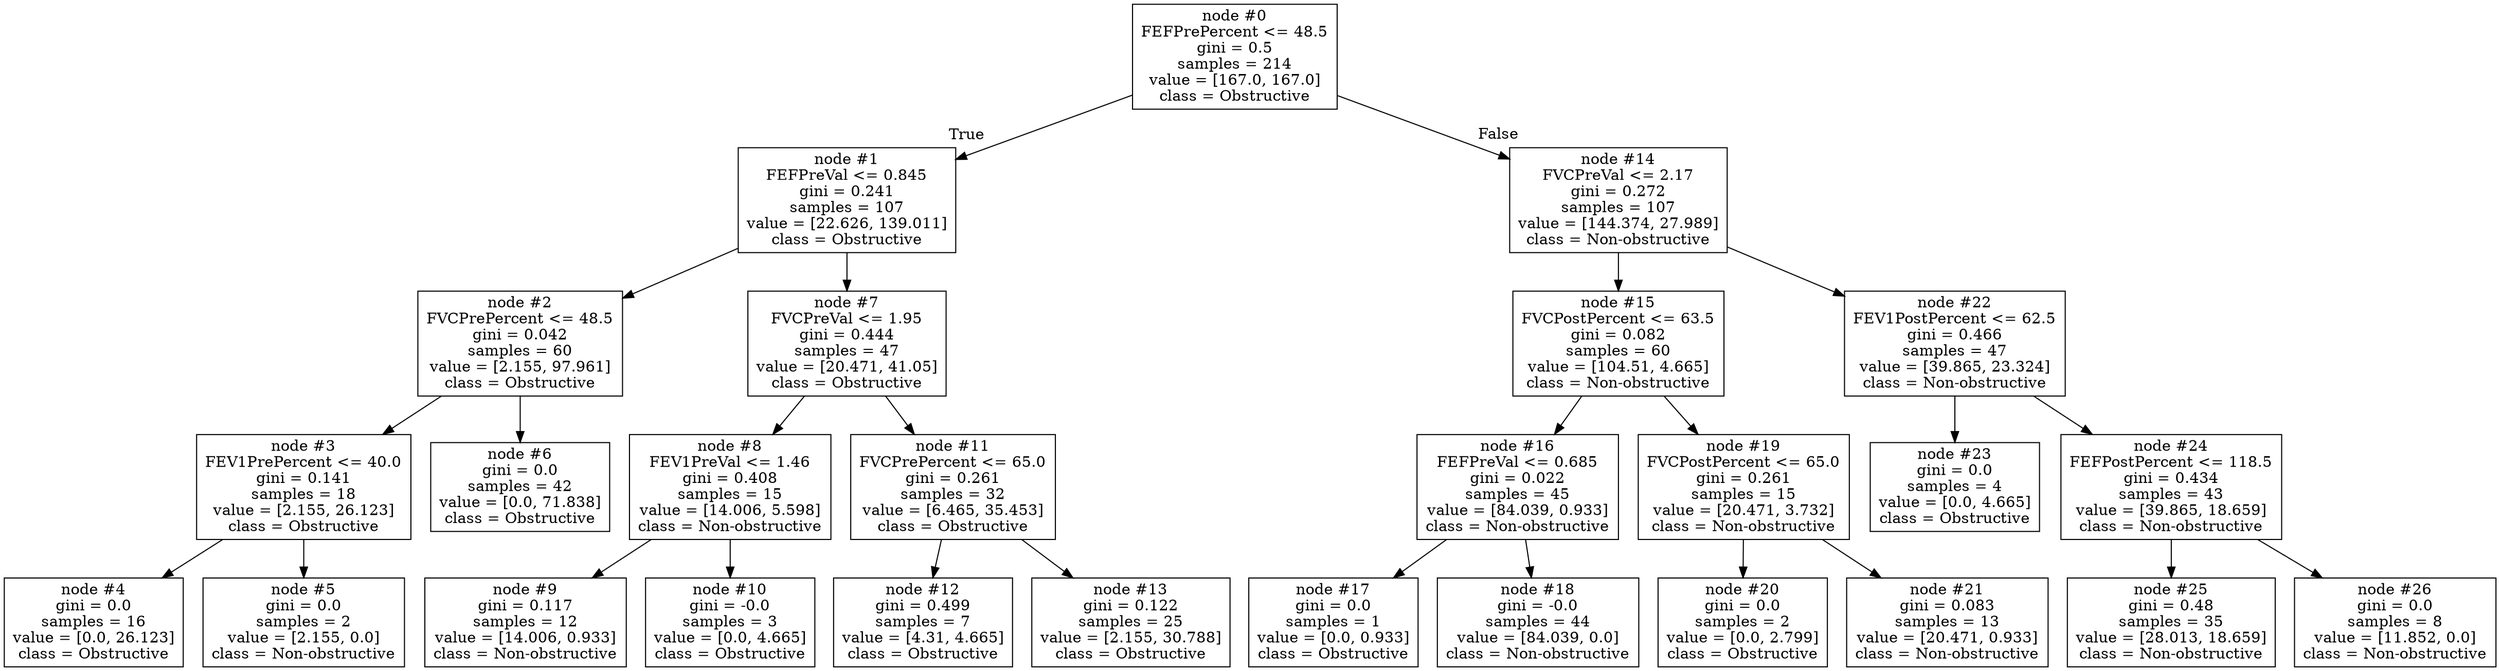 digraph Tree {
node [shape=box] ;
0 [label="node #0\nFEFPrePercent <= 48.5\ngini = 0.5\nsamples = 214\nvalue = [167.0, 167.0]\nclass = Obstructive"] ;
1 [label="node #1\nFEFPreVal <= 0.845\ngini = 0.241\nsamples = 107\nvalue = [22.626, 139.011]\nclass = Obstructive"] ;
0 -> 1 [labeldistance=2.5, labelangle=45, headlabel="True"] ;
2 [label="node #2\nFVCPrePercent <= 48.5\ngini = 0.042\nsamples = 60\nvalue = [2.155, 97.961]\nclass = Obstructive"] ;
1 -> 2 ;
3 [label="node #3\nFEV1PrePercent <= 40.0\ngini = 0.141\nsamples = 18\nvalue = [2.155, 26.123]\nclass = Obstructive"] ;
2 -> 3 ;
4 [label="node #4\ngini = 0.0\nsamples = 16\nvalue = [0.0, 26.123]\nclass = Obstructive"] ;
3 -> 4 ;
5 [label="node #5\ngini = 0.0\nsamples = 2\nvalue = [2.155, 0.0]\nclass = Non-obstructive"] ;
3 -> 5 ;
6 [label="node #6\ngini = 0.0\nsamples = 42\nvalue = [0.0, 71.838]\nclass = Obstructive"] ;
2 -> 6 ;
7 [label="node #7\nFVCPreVal <= 1.95\ngini = 0.444\nsamples = 47\nvalue = [20.471, 41.05]\nclass = Obstructive"] ;
1 -> 7 ;
8 [label="node #8\nFEV1PreVal <= 1.46\ngini = 0.408\nsamples = 15\nvalue = [14.006, 5.598]\nclass = Non-obstructive"] ;
7 -> 8 ;
9 [label="node #9\ngini = 0.117\nsamples = 12\nvalue = [14.006, 0.933]\nclass = Non-obstructive"] ;
8 -> 9 ;
10 [label="node #10\ngini = -0.0\nsamples = 3\nvalue = [0.0, 4.665]\nclass = Obstructive"] ;
8 -> 10 ;
11 [label="node #11\nFVCPrePercent <= 65.0\ngini = 0.261\nsamples = 32\nvalue = [6.465, 35.453]\nclass = Obstructive"] ;
7 -> 11 ;
12 [label="node #12\ngini = 0.499\nsamples = 7\nvalue = [4.31, 4.665]\nclass = Obstructive"] ;
11 -> 12 ;
13 [label="node #13\ngini = 0.122\nsamples = 25\nvalue = [2.155, 30.788]\nclass = Obstructive"] ;
11 -> 13 ;
14 [label="node #14\nFVCPreVal <= 2.17\ngini = 0.272\nsamples = 107\nvalue = [144.374, 27.989]\nclass = Non-obstructive"] ;
0 -> 14 [labeldistance=2.5, labelangle=-45, headlabel="False"] ;
15 [label="node #15\nFVCPostPercent <= 63.5\ngini = 0.082\nsamples = 60\nvalue = [104.51, 4.665]\nclass = Non-obstructive"] ;
14 -> 15 ;
16 [label="node #16\nFEFPreVal <= 0.685\ngini = 0.022\nsamples = 45\nvalue = [84.039, 0.933]\nclass = Non-obstructive"] ;
15 -> 16 ;
17 [label="node #17\ngini = 0.0\nsamples = 1\nvalue = [0.0, 0.933]\nclass = Obstructive"] ;
16 -> 17 ;
18 [label="node #18\ngini = -0.0\nsamples = 44\nvalue = [84.039, 0.0]\nclass = Non-obstructive"] ;
16 -> 18 ;
19 [label="node #19\nFVCPostPercent <= 65.0\ngini = 0.261\nsamples = 15\nvalue = [20.471, 3.732]\nclass = Non-obstructive"] ;
15 -> 19 ;
20 [label="node #20\ngini = 0.0\nsamples = 2\nvalue = [0.0, 2.799]\nclass = Obstructive"] ;
19 -> 20 ;
21 [label="node #21\ngini = 0.083\nsamples = 13\nvalue = [20.471, 0.933]\nclass = Non-obstructive"] ;
19 -> 21 ;
22 [label="node #22\nFEV1PostPercent <= 62.5\ngini = 0.466\nsamples = 47\nvalue = [39.865, 23.324]\nclass = Non-obstructive"] ;
14 -> 22 ;
23 [label="node #23\ngini = 0.0\nsamples = 4\nvalue = [0.0, 4.665]\nclass = Obstructive"] ;
22 -> 23 ;
24 [label="node #24\nFEFPostPercent <= 118.5\ngini = 0.434\nsamples = 43\nvalue = [39.865, 18.659]\nclass = Non-obstructive"] ;
22 -> 24 ;
25 [label="node #25\ngini = 0.48\nsamples = 35\nvalue = [28.013, 18.659]\nclass = Non-obstructive"] ;
24 -> 25 ;
26 [label="node #26\ngini = 0.0\nsamples = 8\nvalue = [11.852, 0.0]\nclass = Non-obstructive"] ;
24 -> 26 ;
}